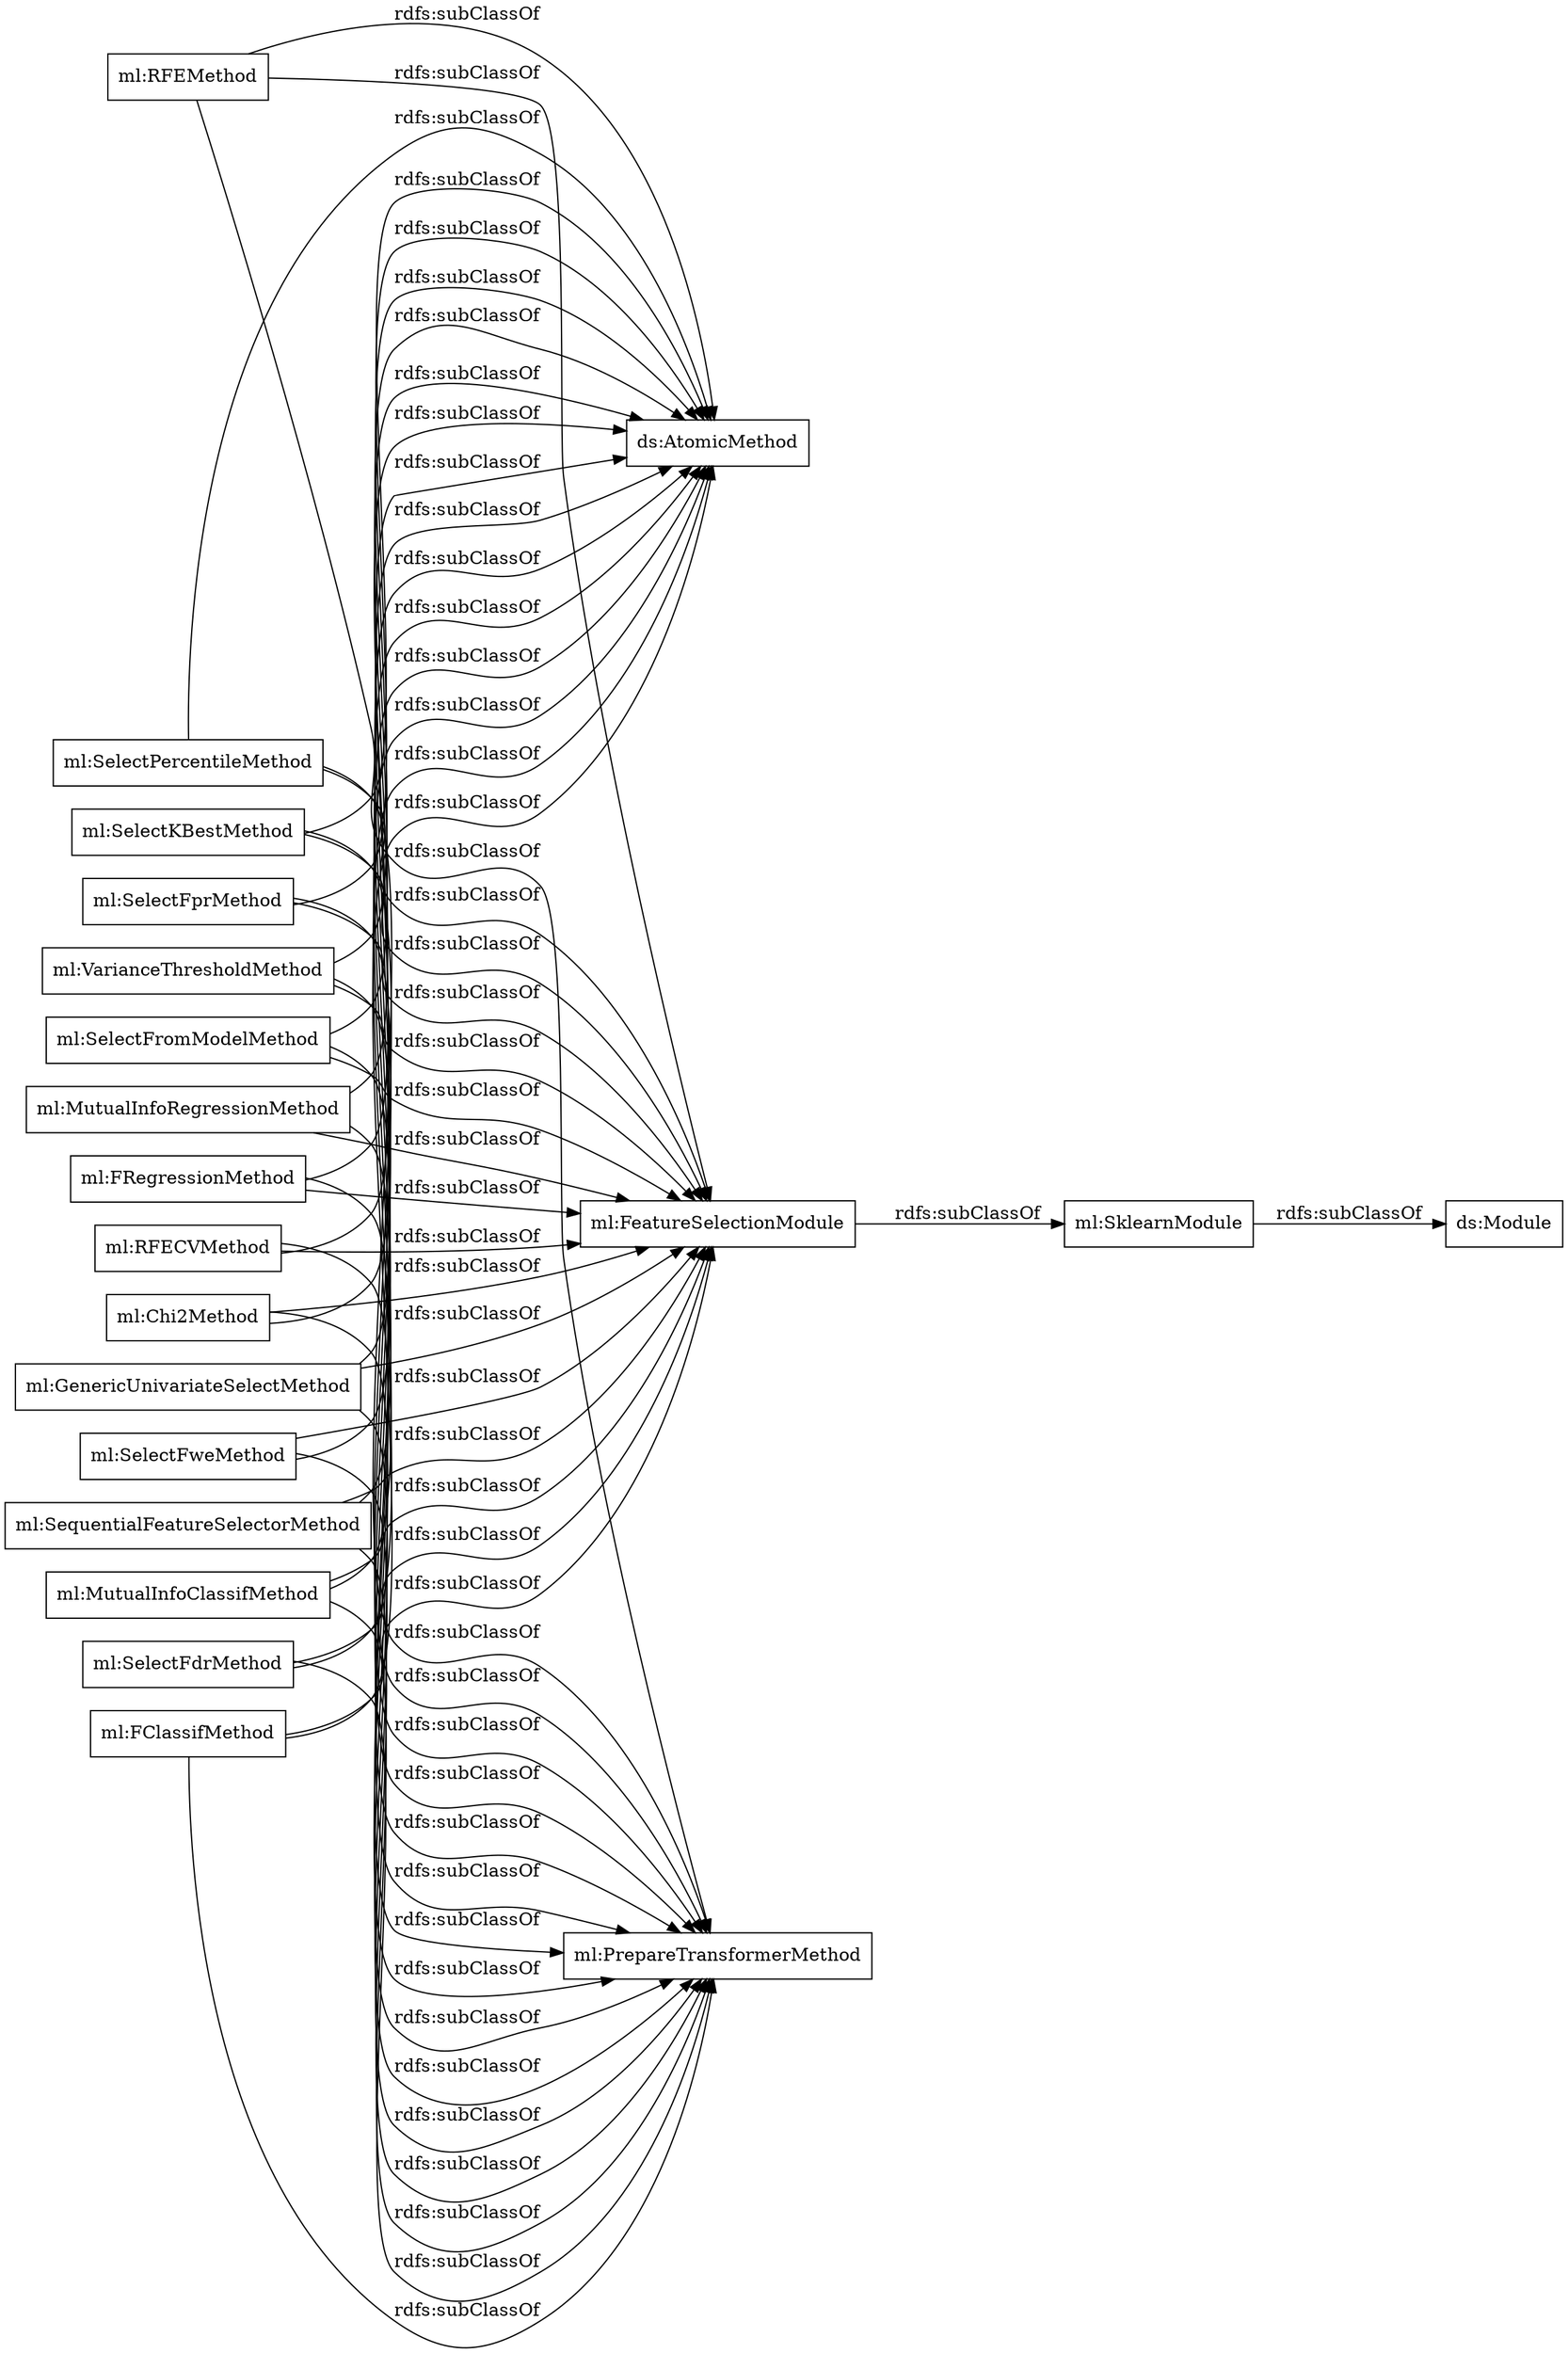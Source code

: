 digraph ar2dtool_diagram { 
rankdir=LR;
size="1000"
node [shape = rectangle, color="black"]; "ml:RFEMethod" "ml:Chi2Method" "ml:SelectFromModelMethod" "ml:SelectPercentileMethod" "ml:GenericUnivariateSelectMethod" "ml:MutualInfoRegressionMethod" "ml:SelectFdrMethod" "ml:SklearnModule" "ml:SelectKBestMethod" "ml:FClassifMethod" "ml:SequentialFeatureSelectorMethod" "ml:SelectFweMethod" "ml:RFECVMethod" "ml:MutualInfoClassifMethod" "ml:FeatureSelectionModule" "ml:SelectFprMethod" "ml:FRegressionMethod" "ml:VarianceThresholdMethod" ; /*classes style*/
	"ml:RFECVMethod" -> "ml:PrepareTransformerMethod" [ label = "rdfs:subClassOf" ];
	"ml:RFECVMethod" -> "ml:FeatureSelectionModule" [ label = "rdfs:subClassOf" ];
	"ml:RFECVMethod" -> "ds:AtomicMethod" [ label = "rdfs:subClassOf" ];
	"ml:SelectKBestMethod" -> "ml:PrepareTransformerMethod" [ label = "rdfs:subClassOf" ];
	"ml:SelectKBestMethod" -> "ml:FeatureSelectionModule" [ label = "rdfs:subClassOf" ];
	"ml:SelectKBestMethod" -> "ds:AtomicMethod" [ label = "rdfs:subClassOf" ];
	"ml:SequentialFeatureSelectorMethod" -> "ml:PrepareTransformerMethod" [ label = "rdfs:subClassOf" ];
	"ml:SequentialFeatureSelectorMethod" -> "ml:FeatureSelectionModule" [ label = "rdfs:subClassOf" ];
	"ml:SequentialFeatureSelectorMethod" -> "ds:AtomicMethod" [ label = "rdfs:subClassOf" ];
	"ml:FRegressionMethod" -> "ml:PrepareTransformerMethod" [ label = "rdfs:subClassOf" ];
	"ml:FRegressionMethod" -> "ml:FeatureSelectionModule" [ label = "rdfs:subClassOf" ];
	"ml:FRegressionMethod" -> "ds:AtomicMethod" [ label = "rdfs:subClassOf" ];
	"ml:RFEMethod" -> "ml:PrepareTransformerMethod" [ label = "rdfs:subClassOf" ];
	"ml:RFEMethod" -> "ml:FeatureSelectionModule" [ label = "rdfs:subClassOf" ];
	"ml:RFEMethod" -> "ds:AtomicMethod" [ label = "rdfs:subClassOf" ];
	"ml:Chi2Method" -> "ml:PrepareTransformerMethod" [ label = "rdfs:subClassOf" ];
	"ml:Chi2Method" -> "ml:FeatureSelectionModule" [ label = "rdfs:subClassOf" ];
	"ml:Chi2Method" -> "ds:AtomicMethod" [ label = "rdfs:subClassOf" ];
	"ml:FeatureSelectionModule" -> "ml:SklearnModule" [ label = "rdfs:subClassOf" ];
	"ml:VarianceThresholdMethod" -> "ml:PrepareTransformerMethod" [ label = "rdfs:subClassOf" ];
	"ml:VarianceThresholdMethod" -> "ml:FeatureSelectionModule" [ label = "rdfs:subClassOf" ];
	"ml:VarianceThresholdMethod" -> "ds:AtomicMethod" [ label = "rdfs:subClassOf" ];
	"ml:SelectFromModelMethod" -> "ml:PrepareTransformerMethod" [ label = "rdfs:subClassOf" ];
	"ml:SelectFromModelMethod" -> "ml:FeatureSelectionModule" [ label = "rdfs:subClassOf" ];
	"ml:SelectFromModelMethod" -> "ds:AtomicMethod" [ label = "rdfs:subClassOf" ];
	"ml:SelectPercentileMethod" -> "ml:PrepareTransformerMethod" [ label = "rdfs:subClassOf" ];
	"ml:SelectPercentileMethod" -> "ml:FeatureSelectionModule" [ label = "rdfs:subClassOf" ];
	"ml:SelectPercentileMethod" -> "ds:AtomicMethod" [ label = "rdfs:subClassOf" ];
	"ml:SklearnModule" -> "ds:Module" [ label = "rdfs:subClassOf" ];
	"ml:MutualInfoRegressionMethod" -> "ml:PrepareTransformerMethod" [ label = "rdfs:subClassOf" ];
	"ml:MutualInfoRegressionMethod" -> "ml:FeatureSelectionModule" [ label = "rdfs:subClassOf" ];
	"ml:MutualInfoRegressionMethod" -> "ds:AtomicMethod" [ label = "rdfs:subClassOf" ];
	"ml:SelectFdrMethod" -> "ml:PrepareTransformerMethod" [ label = "rdfs:subClassOf" ];
	"ml:SelectFdrMethod" -> "ml:FeatureSelectionModule" [ label = "rdfs:subClassOf" ];
	"ml:SelectFdrMethod" -> "ds:AtomicMethod" [ label = "rdfs:subClassOf" ];
	"ml:SelectFweMethod" -> "ml:PrepareTransformerMethod" [ label = "rdfs:subClassOf" ];
	"ml:SelectFweMethod" -> "ml:FeatureSelectionModule" [ label = "rdfs:subClassOf" ];
	"ml:SelectFweMethod" -> "ds:AtomicMethod" [ label = "rdfs:subClassOf" ];
	"ml:GenericUnivariateSelectMethod" -> "ml:PrepareTransformerMethod" [ label = "rdfs:subClassOf" ];
	"ml:GenericUnivariateSelectMethod" -> "ml:FeatureSelectionModule" [ label = "rdfs:subClassOf" ];
	"ml:GenericUnivariateSelectMethod" -> "ds:AtomicMethod" [ label = "rdfs:subClassOf" ];
	"ml:MutualInfoClassifMethod" -> "ml:PrepareTransformerMethod" [ label = "rdfs:subClassOf" ];
	"ml:MutualInfoClassifMethod" -> "ml:FeatureSelectionModule" [ label = "rdfs:subClassOf" ];
	"ml:MutualInfoClassifMethod" -> "ds:AtomicMethod" [ label = "rdfs:subClassOf" ];
	"ml:SelectFprMethod" -> "ml:PrepareTransformerMethod" [ label = "rdfs:subClassOf" ];
	"ml:SelectFprMethod" -> "ml:FeatureSelectionModule" [ label = "rdfs:subClassOf" ];
	"ml:SelectFprMethod" -> "ds:AtomicMethod" [ label = "rdfs:subClassOf" ];
	"ml:FClassifMethod" -> "ml:PrepareTransformerMethod" [ label = "rdfs:subClassOf" ];
	"ml:FClassifMethod" -> "ml:FeatureSelectionModule" [ label = "rdfs:subClassOf" ];
	"ml:FClassifMethod" -> "ds:AtomicMethod" [ label = "rdfs:subClassOf" ];

}

